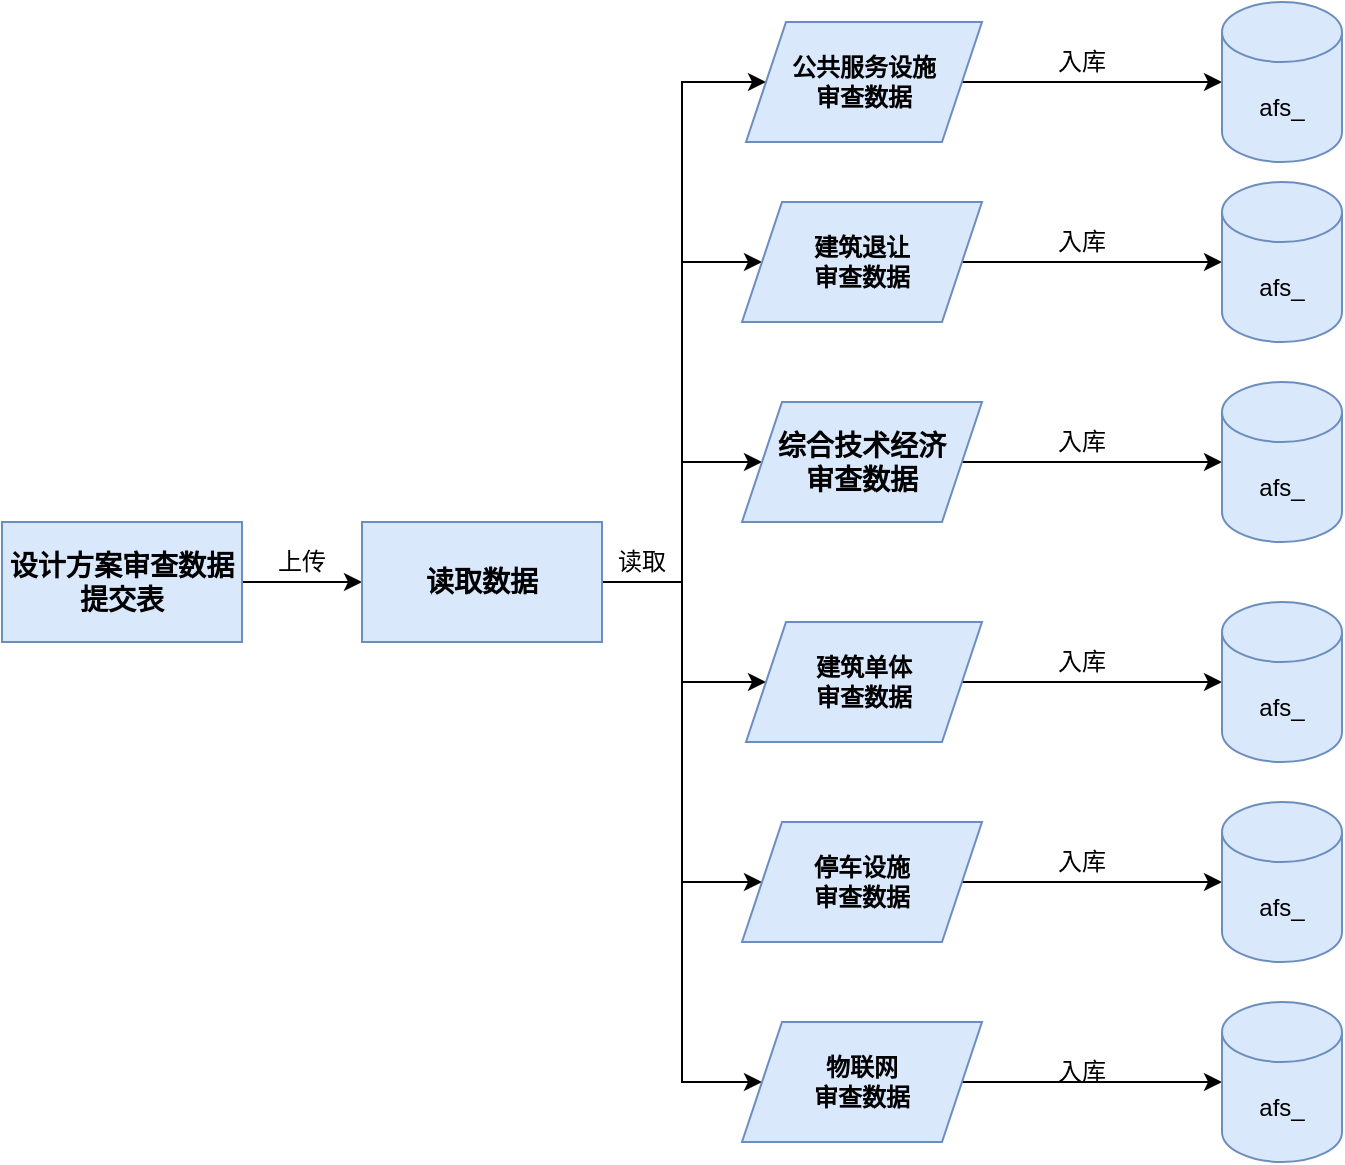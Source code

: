 <mxfile version="14.9.8" type="github">
  <diagram id="TXSL9AHUCZdm-ybEoriw" name="Page-1">
    <mxGraphModel dx="1422" dy="762" grid="1" gridSize="10" guides="1" tooltips="1" connect="1" arrows="1" fold="1" page="1" pageScale="1" pageWidth="827" pageHeight="1169" math="0" shadow="0">
      <root>
        <mxCell id="0" />
        <mxCell id="1" parent="0" />
        <mxCell id="92KpBVEjsKrZgS14_J92-4" style="edgeStyle=orthogonalEdgeStyle;rounded=0;orthogonalLoop=1;jettySize=auto;html=1;exitX=1;exitY=0.5;exitDx=0;exitDy=0;entryX=0;entryY=0.5;entryDx=0;entryDy=0;" edge="1" parent="1" source="92KpBVEjsKrZgS14_J92-1" target="92KpBVEjsKrZgS14_J92-2">
          <mxGeometry relative="1" as="geometry" />
        </mxCell>
        <mxCell id="92KpBVEjsKrZgS14_J92-1" value="&lt;h3&gt;设计方案审查数据提交表&lt;/h3&gt;" style="rounded=0;whiteSpace=wrap;html=1;fillColor=#dae8fc;strokeColor=#6c8ebf;" vertex="1" parent="1">
          <mxGeometry x="70" y="300" width="120" height="60" as="geometry" />
        </mxCell>
        <mxCell id="92KpBVEjsKrZgS14_J92-7" style="edgeStyle=orthogonalEdgeStyle;rounded=0;orthogonalLoop=1;jettySize=auto;html=1;exitX=1;exitY=0.5;exitDx=0;exitDy=0;" edge="1" parent="1" source="92KpBVEjsKrZgS14_J92-2" target="92KpBVEjsKrZgS14_J92-6">
          <mxGeometry relative="1" as="geometry">
            <Array as="points">
              <mxPoint x="410" y="330" />
              <mxPoint x="410" y="380" />
            </Array>
          </mxGeometry>
        </mxCell>
        <mxCell id="92KpBVEjsKrZgS14_J92-16" style="edgeStyle=orthogonalEdgeStyle;rounded=0;orthogonalLoop=1;jettySize=auto;html=1;exitX=1;exitY=0.5;exitDx=0;exitDy=0;entryX=0;entryY=0.5;entryDx=0;entryDy=0;" edge="1" parent="1" source="92KpBVEjsKrZgS14_J92-2" target="92KpBVEjsKrZgS14_J92-14">
          <mxGeometry relative="1" as="geometry">
            <Array as="points">
              <mxPoint x="410" y="330" />
              <mxPoint x="410" y="270" />
            </Array>
          </mxGeometry>
        </mxCell>
        <mxCell id="92KpBVEjsKrZgS14_J92-17" style="edgeStyle=orthogonalEdgeStyle;rounded=0;orthogonalLoop=1;jettySize=auto;html=1;exitX=1;exitY=0.5;exitDx=0;exitDy=0;entryX=0;entryY=0.5;entryDx=0;entryDy=0;" edge="1" parent="1" source="92KpBVEjsKrZgS14_J92-2" target="92KpBVEjsKrZgS14_J92-13">
          <mxGeometry relative="1" as="geometry">
            <Array as="points">
              <mxPoint x="410" y="330" />
              <mxPoint x="410" y="170" />
            </Array>
          </mxGeometry>
        </mxCell>
        <mxCell id="92KpBVEjsKrZgS14_J92-18" style="edgeStyle=orthogonalEdgeStyle;rounded=0;orthogonalLoop=1;jettySize=auto;html=1;exitX=1;exitY=0.5;exitDx=0;exitDy=0;entryX=0;entryY=0.5;entryDx=0;entryDy=0;" edge="1" parent="1" source="92KpBVEjsKrZgS14_J92-2" target="92KpBVEjsKrZgS14_J92-10">
          <mxGeometry relative="1" as="geometry">
            <Array as="points">
              <mxPoint x="410" y="330" />
              <mxPoint x="410" y="80" />
            </Array>
          </mxGeometry>
        </mxCell>
        <mxCell id="92KpBVEjsKrZgS14_J92-19" style="edgeStyle=orthogonalEdgeStyle;rounded=0;orthogonalLoop=1;jettySize=auto;html=1;exitX=1;exitY=0.5;exitDx=0;exitDy=0;entryX=0;entryY=0.5;entryDx=0;entryDy=0;" edge="1" parent="1" source="92KpBVEjsKrZgS14_J92-2" target="92KpBVEjsKrZgS14_J92-12">
          <mxGeometry relative="1" as="geometry">
            <Array as="points">
              <mxPoint x="410" y="330" />
              <mxPoint x="410" y="480" />
            </Array>
          </mxGeometry>
        </mxCell>
        <mxCell id="92KpBVEjsKrZgS14_J92-20" style="edgeStyle=orthogonalEdgeStyle;rounded=0;orthogonalLoop=1;jettySize=auto;html=1;exitX=1;exitY=0.5;exitDx=0;exitDy=0;entryX=0;entryY=0.5;entryDx=0;entryDy=0;" edge="1" parent="1" source="92KpBVEjsKrZgS14_J92-2" target="92KpBVEjsKrZgS14_J92-11">
          <mxGeometry relative="1" as="geometry">
            <Array as="points">
              <mxPoint x="410" y="330" />
              <mxPoint x="410" y="580" />
            </Array>
          </mxGeometry>
        </mxCell>
        <mxCell id="92KpBVEjsKrZgS14_J92-2" value="&lt;h3&gt;读取数据&lt;/h3&gt;" style="rounded=0;whiteSpace=wrap;html=1;fillColor=#dae8fc;strokeColor=#6c8ebf;" vertex="1" parent="1">
          <mxGeometry x="250" y="300" width="120" height="60" as="geometry" />
        </mxCell>
        <mxCell id="92KpBVEjsKrZgS14_J92-3" value="上传" style="text;html=1;strokeColor=none;fillColor=none;align=center;verticalAlign=middle;whiteSpace=wrap;rounded=0;" vertex="1" parent="1">
          <mxGeometry x="200" y="310" width="40" height="20" as="geometry" />
        </mxCell>
        <mxCell id="92KpBVEjsKrZgS14_J92-33" style="edgeStyle=orthogonalEdgeStyle;rounded=0;orthogonalLoop=1;jettySize=auto;html=1;exitX=1;exitY=0.5;exitDx=0;exitDy=0;entryX=0;entryY=0.5;entryDx=0;entryDy=0;entryPerimeter=0;" edge="1" parent="1" source="92KpBVEjsKrZgS14_J92-6" target="92KpBVEjsKrZgS14_J92-25">
          <mxGeometry relative="1" as="geometry" />
        </mxCell>
        <mxCell id="92KpBVEjsKrZgS14_J92-6" value="&lt;pre&gt;&lt;b&gt;建筑单体&lt;br&gt;审查数据&lt;/b&gt;&lt;/pre&gt;" style="shape=parallelogram;perimeter=parallelogramPerimeter;whiteSpace=wrap;html=1;fixedSize=1;fillColor=#dae8fc;strokeColor=#6c8ebf;" vertex="1" parent="1">
          <mxGeometry x="442" y="350" width="118" height="60" as="geometry" />
        </mxCell>
        <mxCell id="92KpBVEjsKrZgS14_J92-8" value="读取" style="text;html=1;strokeColor=none;fillColor=none;align=center;verticalAlign=middle;whiteSpace=wrap;rounded=0;" vertex="1" parent="1">
          <mxGeometry x="370" y="310" width="40" height="20" as="geometry" />
        </mxCell>
        <mxCell id="92KpBVEjsKrZgS14_J92-30" style="edgeStyle=orthogonalEdgeStyle;rounded=0;orthogonalLoop=1;jettySize=auto;html=1;exitX=1;exitY=0.5;exitDx=0;exitDy=0;entryX=0;entryY=0.5;entryDx=0;entryDy=0;entryPerimeter=0;" edge="1" parent="1" source="92KpBVEjsKrZgS14_J92-10" target="92KpBVEjsKrZgS14_J92-28">
          <mxGeometry relative="1" as="geometry" />
        </mxCell>
        <mxCell id="92KpBVEjsKrZgS14_J92-10" value="&lt;pre&gt;&lt;b&gt;公共服务设施&lt;br&gt;审查数据&lt;/b&gt;&lt;/pre&gt;" style="shape=parallelogram;perimeter=parallelogramPerimeter;whiteSpace=wrap;html=1;fixedSize=1;fillColor=#dae8fc;strokeColor=#6c8ebf;" vertex="1" parent="1">
          <mxGeometry x="442" y="50" width="118" height="60" as="geometry" />
        </mxCell>
        <mxCell id="92KpBVEjsKrZgS14_J92-35" style="edgeStyle=orthogonalEdgeStyle;rounded=0;orthogonalLoop=1;jettySize=auto;html=1;exitX=1;exitY=0.5;exitDx=0;exitDy=0;entryX=0;entryY=0.5;entryDx=0;entryDy=0;entryPerimeter=0;" edge="1" parent="1" source="92KpBVEjsKrZgS14_J92-11" target="92KpBVEjsKrZgS14_J92-23">
          <mxGeometry relative="1" as="geometry" />
        </mxCell>
        <mxCell id="92KpBVEjsKrZgS14_J92-11" value="&lt;pre&gt;&lt;b&gt;物联网&lt;br&gt;审查数据&lt;/b&gt;&lt;/pre&gt;" style="shape=parallelogram;perimeter=parallelogramPerimeter;whiteSpace=wrap;html=1;fixedSize=1;fillColor=#dae8fc;strokeColor=#6c8ebf;" vertex="1" parent="1">
          <mxGeometry x="440" y="550" width="120" height="60" as="geometry" />
        </mxCell>
        <mxCell id="92KpBVEjsKrZgS14_J92-34" style="edgeStyle=orthogonalEdgeStyle;rounded=0;orthogonalLoop=1;jettySize=auto;html=1;exitX=1;exitY=0.5;exitDx=0;exitDy=0;entryX=0;entryY=0.5;entryDx=0;entryDy=0;entryPerimeter=0;" edge="1" parent="1" source="92KpBVEjsKrZgS14_J92-12" target="92KpBVEjsKrZgS14_J92-24">
          <mxGeometry relative="1" as="geometry" />
        </mxCell>
        <mxCell id="92KpBVEjsKrZgS14_J92-12" value="&lt;pre&gt;&lt;b&gt;停车设施&lt;br&gt;审查数据&lt;/b&gt;&lt;/pre&gt;" style="shape=parallelogram;perimeter=parallelogramPerimeter;whiteSpace=wrap;html=1;fixedSize=1;fillColor=#dae8fc;strokeColor=#6c8ebf;" vertex="1" parent="1">
          <mxGeometry x="440" y="450" width="120" height="60" as="geometry" />
        </mxCell>
        <mxCell id="92KpBVEjsKrZgS14_J92-31" style="edgeStyle=orthogonalEdgeStyle;rounded=0;orthogonalLoop=1;jettySize=auto;html=1;exitX=1;exitY=0.5;exitDx=0;exitDy=0;" edge="1" parent="1" source="92KpBVEjsKrZgS14_J92-13" target="92KpBVEjsKrZgS14_J92-27">
          <mxGeometry relative="1" as="geometry" />
        </mxCell>
        <mxCell id="92KpBVEjsKrZgS14_J92-13" value="&lt;pre&gt;&lt;b&gt;建筑退让&lt;br&gt;审查数据&lt;/b&gt;&lt;/pre&gt;" style="shape=parallelogram;perimeter=parallelogramPerimeter;whiteSpace=wrap;html=1;fixedSize=1;fillColor=#dae8fc;strokeColor=#6c8ebf;" vertex="1" parent="1">
          <mxGeometry x="440" y="140" width="120" height="60" as="geometry" />
        </mxCell>
        <mxCell id="92KpBVEjsKrZgS14_J92-32" style="edgeStyle=orthogonalEdgeStyle;rounded=0;orthogonalLoop=1;jettySize=auto;html=1;exitX=1;exitY=0.5;exitDx=0;exitDy=0;" edge="1" parent="1" source="92KpBVEjsKrZgS14_J92-14" target="92KpBVEjsKrZgS14_J92-26">
          <mxGeometry relative="1" as="geometry" />
        </mxCell>
        <mxCell id="92KpBVEjsKrZgS14_J92-14" value="&lt;h3&gt;综合技术经济&lt;br&gt;审查数据&lt;/h3&gt;" style="shape=parallelogram;perimeter=parallelogramPerimeter;whiteSpace=wrap;html=1;fixedSize=1;fillColor=#dae8fc;strokeColor=#6c8ebf;" vertex="1" parent="1">
          <mxGeometry x="440" y="240" width="120" height="60" as="geometry" />
        </mxCell>
        <mxCell id="92KpBVEjsKrZgS14_J92-23" value="afs_" style="shape=cylinder3;whiteSpace=wrap;html=1;boundedLbl=1;backgroundOutline=1;size=15;fillColor=#dae8fc;strokeColor=#6c8ebf;" vertex="1" parent="1">
          <mxGeometry x="680" y="540" width="60" height="80" as="geometry" />
        </mxCell>
        <mxCell id="92KpBVEjsKrZgS14_J92-24" value="afs_" style="shape=cylinder3;whiteSpace=wrap;html=1;boundedLbl=1;backgroundOutline=1;size=15;fillColor=#dae8fc;strokeColor=#6c8ebf;" vertex="1" parent="1">
          <mxGeometry x="680" y="440" width="60" height="80" as="geometry" />
        </mxCell>
        <mxCell id="92KpBVEjsKrZgS14_J92-25" value="afs_" style="shape=cylinder3;whiteSpace=wrap;html=1;boundedLbl=1;backgroundOutline=1;size=15;fillColor=#dae8fc;strokeColor=#6c8ebf;" vertex="1" parent="1">
          <mxGeometry x="680" y="340" width="60" height="80" as="geometry" />
        </mxCell>
        <mxCell id="92KpBVEjsKrZgS14_J92-26" value="afs_" style="shape=cylinder3;whiteSpace=wrap;html=1;boundedLbl=1;backgroundOutline=1;size=15;fillColor=#dae8fc;strokeColor=#6c8ebf;" vertex="1" parent="1">
          <mxGeometry x="680" y="230" width="60" height="80" as="geometry" />
        </mxCell>
        <mxCell id="92KpBVEjsKrZgS14_J92-27" value="afs_" style="shape=cylinder3;whiteSpace=wrap;html=1;boundedLbl=1;backgroundOutline=1;size=15;fillColor=#dae8fc;strokeColor=#6c8ebf;" vertex="1" parent="1">
          <mxGeometry x="680" y="130" width="60" height="80" as="geometry" />
        </mxCell>
        <mxCell id="92KpBVEjsKrZgS14_J92-28" value="afs_" style="shape=cylinder3;whiteSpace=wrap;html=1;boundedLbl=1;backgroundOutline=1;size=15;fillColor=#dae8fc;strokeColor=#6c8ebf;" vertex="1" parent="1">
          <mxGeometry x="680" y="40" width="60" height="80" as="geometry" />
        </mxCell>
        <mxCell id="92KpBVEjsKrZgS14_J92-36" value="入库" style="text;html=1;strokeColor=none;fillColor=none;align=center;verticalAlign=middle;whiteSpace=wrap;rounded=0;" vertex="1" parent="1">
          <mxGeometry x="590" y="60" width="40" height="20" as="geometry" />
        </mxCell>
        <mxCell id="92KpBVEjsKrZgS14_J92-37" value="入库" style="text;html=1;strokeColor=none;fillColor=none;align=center;verticalAlign=middle;whiteSpace=wrap;rounded=0;" vertex="1" parent="1">
          <mxGeometry x="590" y="150" width="40" height="20" as="geometry" />
        </mxCell>
        <mxCell id="92KpBVEjsKrZgS14_J92-39" value="入库" style="text;html=1;strokeColor=none;fillColor=none;align=center;verticalAlign=middle;whiteSpace=wrap;rounded=0;" vertex="1" parent="1">
          <mxGeometry x="590" y="250" width="40" height="20" as="geometry" />
        </mxCell>
        <mxCell id="92KpBVEjsKrZgS14_J92-40" value="入库" style="text;html=1;strokeColor=none;fillColor=none;align=center;verticalAlign=middle;whiteSpace=wrap;rounded=0;" vertex="1" parent="1">
          <mxGeometry x="590" y="360" width="40" height="20" as="geometry" />
        </mxCell>
        <mxCell id="92KpBVEjsKrZgS14_J92-41" value="入库" style="text;html=1;strokeColor=none;fillColor=none;align=center;verticalAlign=middle;whiteSpace=wrap;rounded=0;" vertex="1" parent="1">
          <mxGeometry x="590" y="460" width="40" height="20" as="geometry" />
        </mxCell>
        <mxCell id="92KpBVEjsKrZgS14_J92-42" value="入库" style="text;html=1;strokeColor=none;fillColor=none;align=center;verticalAlign=middle;whiteSpace=wrap;rounded=0;" vertex="1" parent="1">
          <mxGeometry x="590" y="564.5" width="40" height="20" as="geometry" />
        </mxCell>
      </root>
    </mxGraphModel>
  </diagram>
</mxfile>
